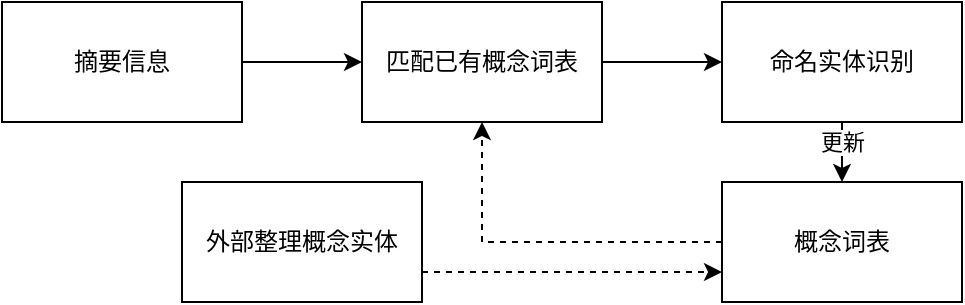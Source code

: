 <mxfile version="16.5.6" type="github">
  <diagram id="m7ykKMguCv_zMnbDmOIA" name="第 1 页">
    <mxGraphModel dx="875" dy="497" grid="1" gridSize="10" guides="1" tooltips="1" connect="1" arrows="1" fold="1" page="1" pageScale="1" pageWidth="850" pageHeight="1100" math="0" shadow="0">
      <root>
        <mxCell id="0" />
        <mxCell id="1" parent="0" />
        <mxCell id="2YlMVlzXzQUb3xdYXMuv-4" style="edgeStyle=orthogonalEdgeStyle;rounded=0;orthogonalLoop=1;jettySize=auto;html=1;exitX=1;exitY=0.5;exitDx=0;exitDy=0;" edge="1" parent="1" source="2YlMVlzXzQUb3xdYXMuv-1" target="2YlMVlzXzQUb3xdYXMuv-2">
          <mxGeometry relative="1" as="geometry" />
        </mxCell>
        <mxCell id="2YlMVlzXzQUb3xdYXMuv-1" value="摘要信息" style="rounded=0;whiteSpace=wrap;html=1;" vertex="1" parent="1">
          <mxGeometry x="140" y="160" width="120" height="60" as="geometry" />
        </mxCell>
        <mxCell id="2YlMVlzXzQUb3xdYXMuv-5" style="edgeStyle=orthogonalEdgeStyle;rounded=0;orthogonalLoop=1;jettySize=auto;html=1;exitX=1;exitY=0.5;exitDx=0;exitDy=0;entryX=0;entryY=0.5;entryDx=0;entryDy=0;" edge="1" parent="1" source="2YlMVlzXzQUb3xdYXMuv-2" target="2YlMVlzXzQUb3xdYXMuv-3">
          <mxGeometry relative="1" as="geometry" />
        </mxCell>
        <mxCell id="2YlMVlzXzQUb3xdYXMuv-2" value="匹配已有概念词表" style="rounded=0;whiteSpace=wrap;html=1;" vertex="1" parent="1">
          <mxGeometry x="320" y="160" width="120" height="60" as="geometry" />
        </mxCell>
        <mxCell id="2YlMVlzXzQUb3xdYXMuv-7" style="edgeStyle=orthogonalEdgeStyle;rounded=0;orthogonalLoop=1;jettySize=auto;html=1;exitX=0.5;exitY=1;exitDx=0;exitDy=0;" edge="1" parent="1" source="2YlMVlzXzQUb3xdYXMuv-3" target="2YlMVlzXzQUb3xdYXMuv-6">
          <mxGeometry relative="1" as="geometry" />
        </mxCell>
        <mxCell id="2YlMVlzXzQUb3xdYXMuv-9" value="更新" style="edgeLabel;html=1;align=center;verticalAlign=middle;resizable=0;points=[];" vertex="1" connectable="0" parent="2YlMVlzXzQUb3xdYXMuv-7">
          <mxGeometry x="0.4" relative="1" as="geometry">
            <mxPoint y="-5" as="offset" />
          </mxGeometry>
        </mxCell>
        <mxCell id="2YlMVlzXzQUb3xdYXMuv-3" value="命名实体识别" style="rounded=0;whiteSpace=wrap;html=1;" vertex="1" parent="1">
          <mxGeometry x="500" y="160" width="120" height="60" as="geometry" />
        </mxCell>
        <mxCell id="2YlMVlzXzQUb3xdYXMuv-8" style="edgeStyle=orthogonalEdgeStyle;rounded=0;orthogonalLoop=1;jettySize=auto;html=1;exitX=0;exitY=0.5;exitDx=0;exitDy=0;entryX=0.5;entryY=1;entryDx=0;entryDy=0;dashed=1;" edge="1" parent="1" source="2YlMVlzXzQUb3xdYXMuv-6" target="2YlMVlzXzQUb3xdYXMuv-2">
          <mxGeometry relative="1" as="geometry" />
        </mxCell>
        <mxCell id="2YlMVlzXzQUb3xdYXMuv-6" value="概念词表" style="rounded=0;whiteSpace=wrap;html=1;" vertex="1" parent="1">
          <mxGeometry x="500" y="250" width="120" height="60" as="geometry" />
        </mxCell>
        <mxCell id="2YlMVlzXzQUb3xdYXMuv-12" style="edgeStyle=orthogonalEdgeStyle;rounded=0;orthogonalLoop=1;jettySize=auto;html=1;exitX=1;exitY=0.75;exitDx=0;exitDy=0;entryX=0;entryY=0.75;entryDx=0;entryDy=0;dashed=1;" edge="1" parent="1" source="2YlMVlzXzQUb3xdYXMuv-10" target="2YlMVlzXzQUb3xdYXMuv-6">
          <mxGeometry relative="1" as="geometry" />
        </mxCell>
        <mxCell id="2YlMVlzXzQUb3xdYXMuv-10" value="外部整理概念实体" style="rounded=0;whiteSpace=wrap;html=1;" vertex="1" parent="1">
          <mxGeometry x="230" y="250" width="120" height="60" as="geometry" />
        </mxCell>
      </root>
    </mxGraphModel>
  </diagram>
</mxfile>

